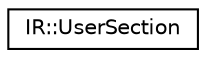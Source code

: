digraph "Graphical Class Hierarchy"
{
  edge [fontname="Helvetica",fontsize="10",labelfontname="Helvetica",labelfontsize="10"];
  node [fontname="Helvetica",fontsize="10",shape=record];
  rankdir="LR";
  Node0 [label="IR::UserSection",height=0.2,width=0.4,color="black", fillcolor="white", style="filled",URL="$struct_i_r_1_1_user_section.html"];
}
